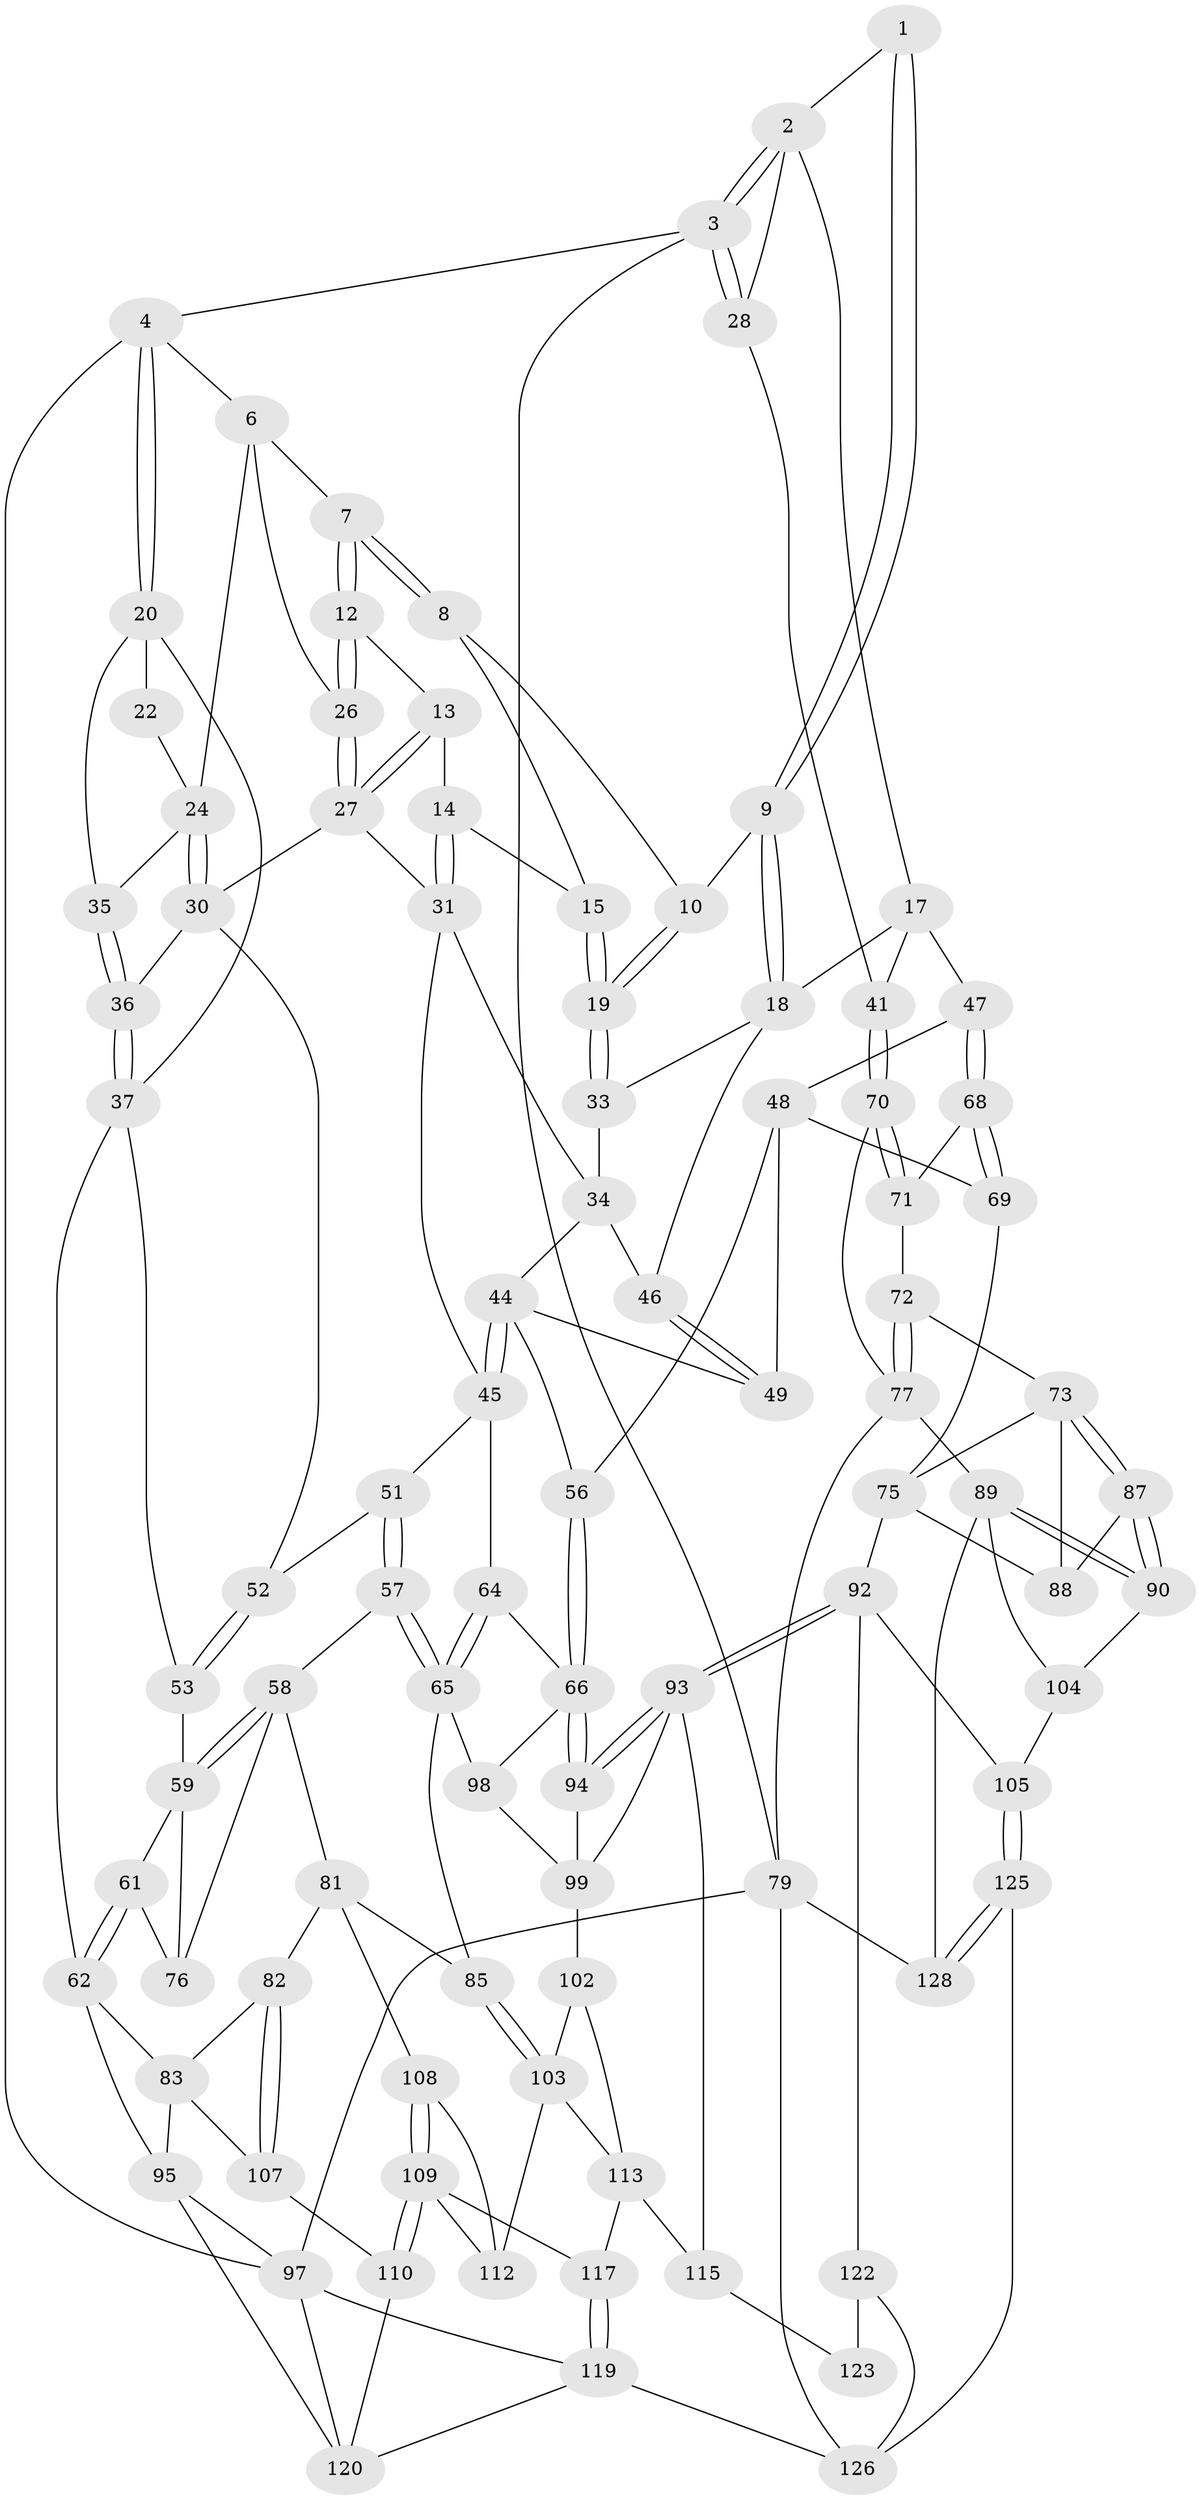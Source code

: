 // Generated by graph-tools (version 1.1) at 2025/52/02/27/25 19:52:38]
// undirected, 92 vertices, 201 edges
graph export_dot {
graph [start="1"]
  node [color=gray90,style=filled];
  1 [pos="+0.7670329452721395+0"];
  2 [pos="+0.9419252768223773+0",super="+16"];
  3 [pos="+1+0"];
  4 [pos="+0+0",super="+5"];
  6 [pos="+0.3879992830172275+0",super="+23"];
  7 [pos="+0.4466438356392805+0"];
  8 [pos="+0.752773681236697+0",super="+11"];
  9 [pos="+0.793896892962979+0.11133399862470432"];
  10 [pos="+0.7260590010250428+0.003111890750836785"];
  12 [pos="+0.4705896444346448+0"];
  13 [pos="+0.4924342044673653+0"];
  14 [pos="+0.537425427693483+0.04124312972938414"];
  15 [pos="+0.656486522415686+0.07981206571243744"];
  17 [pos="+0.887518408445996+0.11210658864037412",super="+42"];
  18 [pos="+0.800327945471463+0.14583542917509199",super="+40"];
  19 [pos="+0.7026851107781522+0.11885139000435563"];
  20 [pos="+0+0.1333142764416331",super="+21"];
  22 [pos="+0.21388543778635696+0"];
  24 [pos="+0.2596968526432106+0.1392406101996531",super="+25"];
  26 [pos="+0.3545029644765376+0.11328407787934168"];
  27 [pos="+0.39847243754350414+0.15474971781829155",super="+29"];
  28 [pos="+1+0.03350810051638559"];
  30 [pos="+0.2627940761832318+0.1834596202195135",super="+39"];
  31 [pos="+0.5379445614898606+0.08611665225613209",super="+32"];
  33 [pos="+0.7097568320444453+0.12821963803159642"];
  34 [pos="+0.6221418583908073+0.18372872368324739",super="+43"];
  35 [pos="+0.10660379466058455+0.11603956159902154"];
  36 [pos="+0.12588438676054017+0.16727309008692773"];
  37 [pos="+0.06708185826937832+0.29887303119641184",super="+38"];
  41 [pos="+1+0.20358141535897448"];
  44 [pos="+0.5341659353649467+0.3237919836852602",super="+54"];
  45 [pos="+0.47168072634456637+0.28167109484165703",super="+50"];
  46 [pos="+0.7823752496625971+0.21915999847859832"];
  47 [pos="+0.8505069917861898+0.33644525037908973"];
  48 [pos="+0.8049203482305577+0.28037928513172794",super="+55"];
  49 [pos="+0.7897059384489944+0.2607320318767031"];
  51 [pos="+0.27401408428825597+0.30105420772010244"];
  52 [pos="+0.23680153663402334+0.25613269326802807"];
  53 [pos="+0.10223989164920545+0.31513109184651583"];
  56 [pos="+0.5752141215849326+0.4339216715802336"];
  57 [pos="+0.22313221274624653+0.4386217427522871"];
  58 [pos="+0.2035914085490799+0.43598775248575355",super="+80"];
  59 [pos="+0.18937138400981457+0.42617953252550145",super="+60"];
  61 [pos="+0.05239393422882297+0.4677335342764452"];
  62 [pos="+0.009984801690604214+0.4819377865267754",super="+63"];
  64 [pos="+0.34667184682422997+0.4326046309930848"];
  65 [pos="+0.29231089342924726+0.5051701957071888",super="+84"];
  66 [pos="+0.5720826720814504+0.4389841563491224",super="+67"];
  68 [pos="+0.8549846396146771+0.368912542642722"];
  69 [pos="+0.6670590721207978+0.45799687988249427"];
  70 [pos="+1+0.3860711584424696"];
  71 [pos="+0.8565497502252652+0.3709072920442932"];
  72 [pos="+0.8629977749767778+0.39679171731004603"];
  73 [pos="+0.844945206268138+0.49745956257659046",super="+74"];
  75 [pos="+0.6957730749080488+0.49098530145922586",super="+91"];
  76 [pos="+0.07301279419530803+0.47342382346195505"];
  77 [pos="+1+0.6257085229921091",super="+78"];
  79 [pos="+1+1",super="+129"];
  81 [pos="+0.12798567901075236+0.5856242697459242",super="+86"];
  82 [pos="+0.12004940777736924+0.5904949697432447"];
  83 [pos="+0.0861129176141145+0.5778236160376555",super="+101"];
  85 [pos="+0.2952644425957533+0.547703297679513"];
  87 [pos="+0.8731886629882286+0.5771949852042652"];
  88 [pos="+0.7947077666700292+0.5956104939871948"];
  89 [pos="+1+0.6282990075401763",super="+124"];
  90 [pos="+0.931599944062084+0.613625639061442"];
  92 [pos="+0.6910484986080005+0.720502348432062",super="+106"];
  93 [pos="+0.6673173052465872+0.7060379785811943",super="+114"];
  94 [pos="+0.6087393065371275+0.6138962593790392"];
  95 [pos="+0+0.7109271503436315",super="+96"];
  97 [pos="+0+1",super="+132"];
  98 [pos="+0.5202894796387799+0.4845319782385965"];
  99 [pos="+0.4565733270318795+0.6426543921109307",super="+100"];
  102 [pos="+0.3922980489095758+0.6194122937474631"];
  103 [pos="+0.32998318571396784+0.5847520888611182",super="+111"];
  104 [pos="+0.7895430139296084+0.7489650665967007"];
  105 [pos="+0.7122275317000547+0.7370296563770166"];
  107 [pos="+0.10965893562309088+0.6854960944870739"];
  108 [pos="+0.23976060882794484+0.6300532224383594"];
  109 [pos="+0.17403650561219564+0.7334959214666097",super="+118"];
  110 [pos="+0.15007119240631847+0.7436266217154942"];
  112 [pos="+0.2994026658750753+0.7368700437461517"];
  113 [pos="+0.3649700203486697+0.6847857588419753",super="+116"];
  115 [pos="+0.4208236930631227+0.837617657426183"];
  117 [pos="+0.388280180574255+0.8608835821920814"];
  119 [pos="+0.36903757070520327+0.9039204658635199",super="+131"];
  120 [pos="+0.14783785687529227+0.8866491220852968",super="+121"];
  122 [pos="+0.68656259769174+0.7340989008439961",super="+127"];
  123 [pos="+0.5256669606486315+0.8447123804994776"];
  125 [pos="+0.7331257532778348+0.857864062571747"];
  126 [pos="+0.6428216379272677+0.9863774967830733",super="+130"];
  128 [pos="+0.9112680411123609+1"];
  1 -- 2;
  1 -- 9;
  1 -- 9;
  2 -- 3;
  2 -- 3;
  2 -- 17;
  2 -- 28;
  3 -- 4;
  3 -- 28;
  3 -- 28;
  3 -- 79;
  4 -- 20;
  4 -- 20;
  4 -- 97;
  4 -- 6;
  6 -- 7;
  6 -- 24;
  6 -- 26;
  7 -- 8;
  7 -- 8;
  7 -- 12;
  7 -- 12;
  8 -- 10;
  8 -- 15;
  9 -- 10;
  9 -- 18;
  9 -- 18;
  10 -- 19;
  10 -- 19;
  12 -- 13;
  12 -- 26;
  12 -- 26;
  13 -- 14;
  13 -- 27;
  13 -- 27;
  14 -- 15;
  14 -- 31;
  14 -- 31;
  15 -- 19;
  15 -- 19;
  17 -- 18;
  17 -- 47;
  17 -- 41;
  18 -- 33;
  18 -- 46;
  19 -- 33;
  19 -- 33;
  20 -- 37;
  20 -- 35;
  20 -- 22;
  22 -- 24;
  24 -- 30;
  24 -- 30;
  24 -- 35;
  26 -- 27;
  26 -- 27;
  27 -- 30;
  27 -- 31;
  28 -- 41;
  30 -- 36;
  30 -- 52;
  31 -- 34;
  31 -- 45;
  33 -- 34;
  34 -- 44;
  34 -- 46;
  35 -- 36;
  35 -- 36;
  36 -- 37;
  36 -- 37;
  37 -- 53;
  37 -- 62;
  41 -- 70;
  41 -- 70;
  44 -- 45;
  44 -- 45;
  44 -- 56;
  44 -- 49;
  45 -- 64;
  45 -- 51;
  46 -- 49;
  46 -- 49;
  47 -- 48;
  47 -- 68;
  47 -- 68;
  48 -- 49;
  48 -- 56;
  48 -- 69;
  51 -- 52;
  51 -- 57;
  51 -- 57;
  52 -- 53;
  52 -- 53;
  53 -- 59;
  56 -- 66;
  56 -- 66;
  57 -- 58;
  57 -- 65;
  57 -- 65;
  58 -- 59;
  58 -- 59;
  58 -- 81;
  58 -- 76;
  59 -- 76;
  59 -- 61;
  61 -- 62;
  61 -- 62;
  61 -- 76;
  62 -- 83;
  62 -- 95;
  64 -- 65;
  64 -- 65;
  64 -- 66;
  65 -- 98;
  65 -- 85;
  66 -- 94;
  66 -- 94;
  66 -- 98;
  68 -- 69;
  68 -- 69;
  68 -- 71;
  69 -- 75;
  70 -- 71;
  70 -- 71;
  70 -- 77;
  71 -- 72;
  72 -- 73;
  72 -- 77;
  72 -- 77;
  73 -- 87;
  73 -- 87;
  73 -- 88;
  73 -- 75;
  75 -- 88;
  75 -- 92;
  77 -- 89;
  77 -- 79;
  79 -- 97;
  79 -- 128;
  79 -- 126;
  81 -- 82;
  81 -- 108;
  81 -- 85;
  82 -- 83;
  82 -- 107;
  82 -- 107;
  83 -- 107;
  83 -- 95;
  85 -- 103;
  85 -- 103;
  87 -- 88;
  87 -- 90;
  87 -- 90;
  89 -- 90;
  89 -- 90;
  89 -- 104;
  89 -- 128;
  90 -- 104;
  92 -- 93;
  92 -- 93;
  92 -- 105;
  92 -- 122;
  93 -- 94;
  93 -- 94;
  93 -- 115;
  93 -- 99;
  94 -- 99;
  95 -- 97;
  95 -- 120;
  97 -- 120;
  97 -- 119;
  98 -- 99;
  99 -- 102;
  102 -- 103;
  102 -- 113;
  103 -- 112;
  103 -- 113;
  104 -- 105;
  105 -- 125;
  105 -- 125;
  107 -- 110;
  108 -- 109;
  108 -- 109;
  108 -- 112;
  109 -- 110;
  109 -- 110;
  109 -- 112;
  109 -- 117;
  110 -- 120;
  113 -- 115;
  113 -- 117;
  115 -- 123;
  117 -- 119;
  117 -- 119;
  119 -- 120;
  119 -- 126;
  122 -- 123 [weight=2];
  122 -- 126;
  125 -- 126;
  125 -- 128;
  125 -- 128;
}
